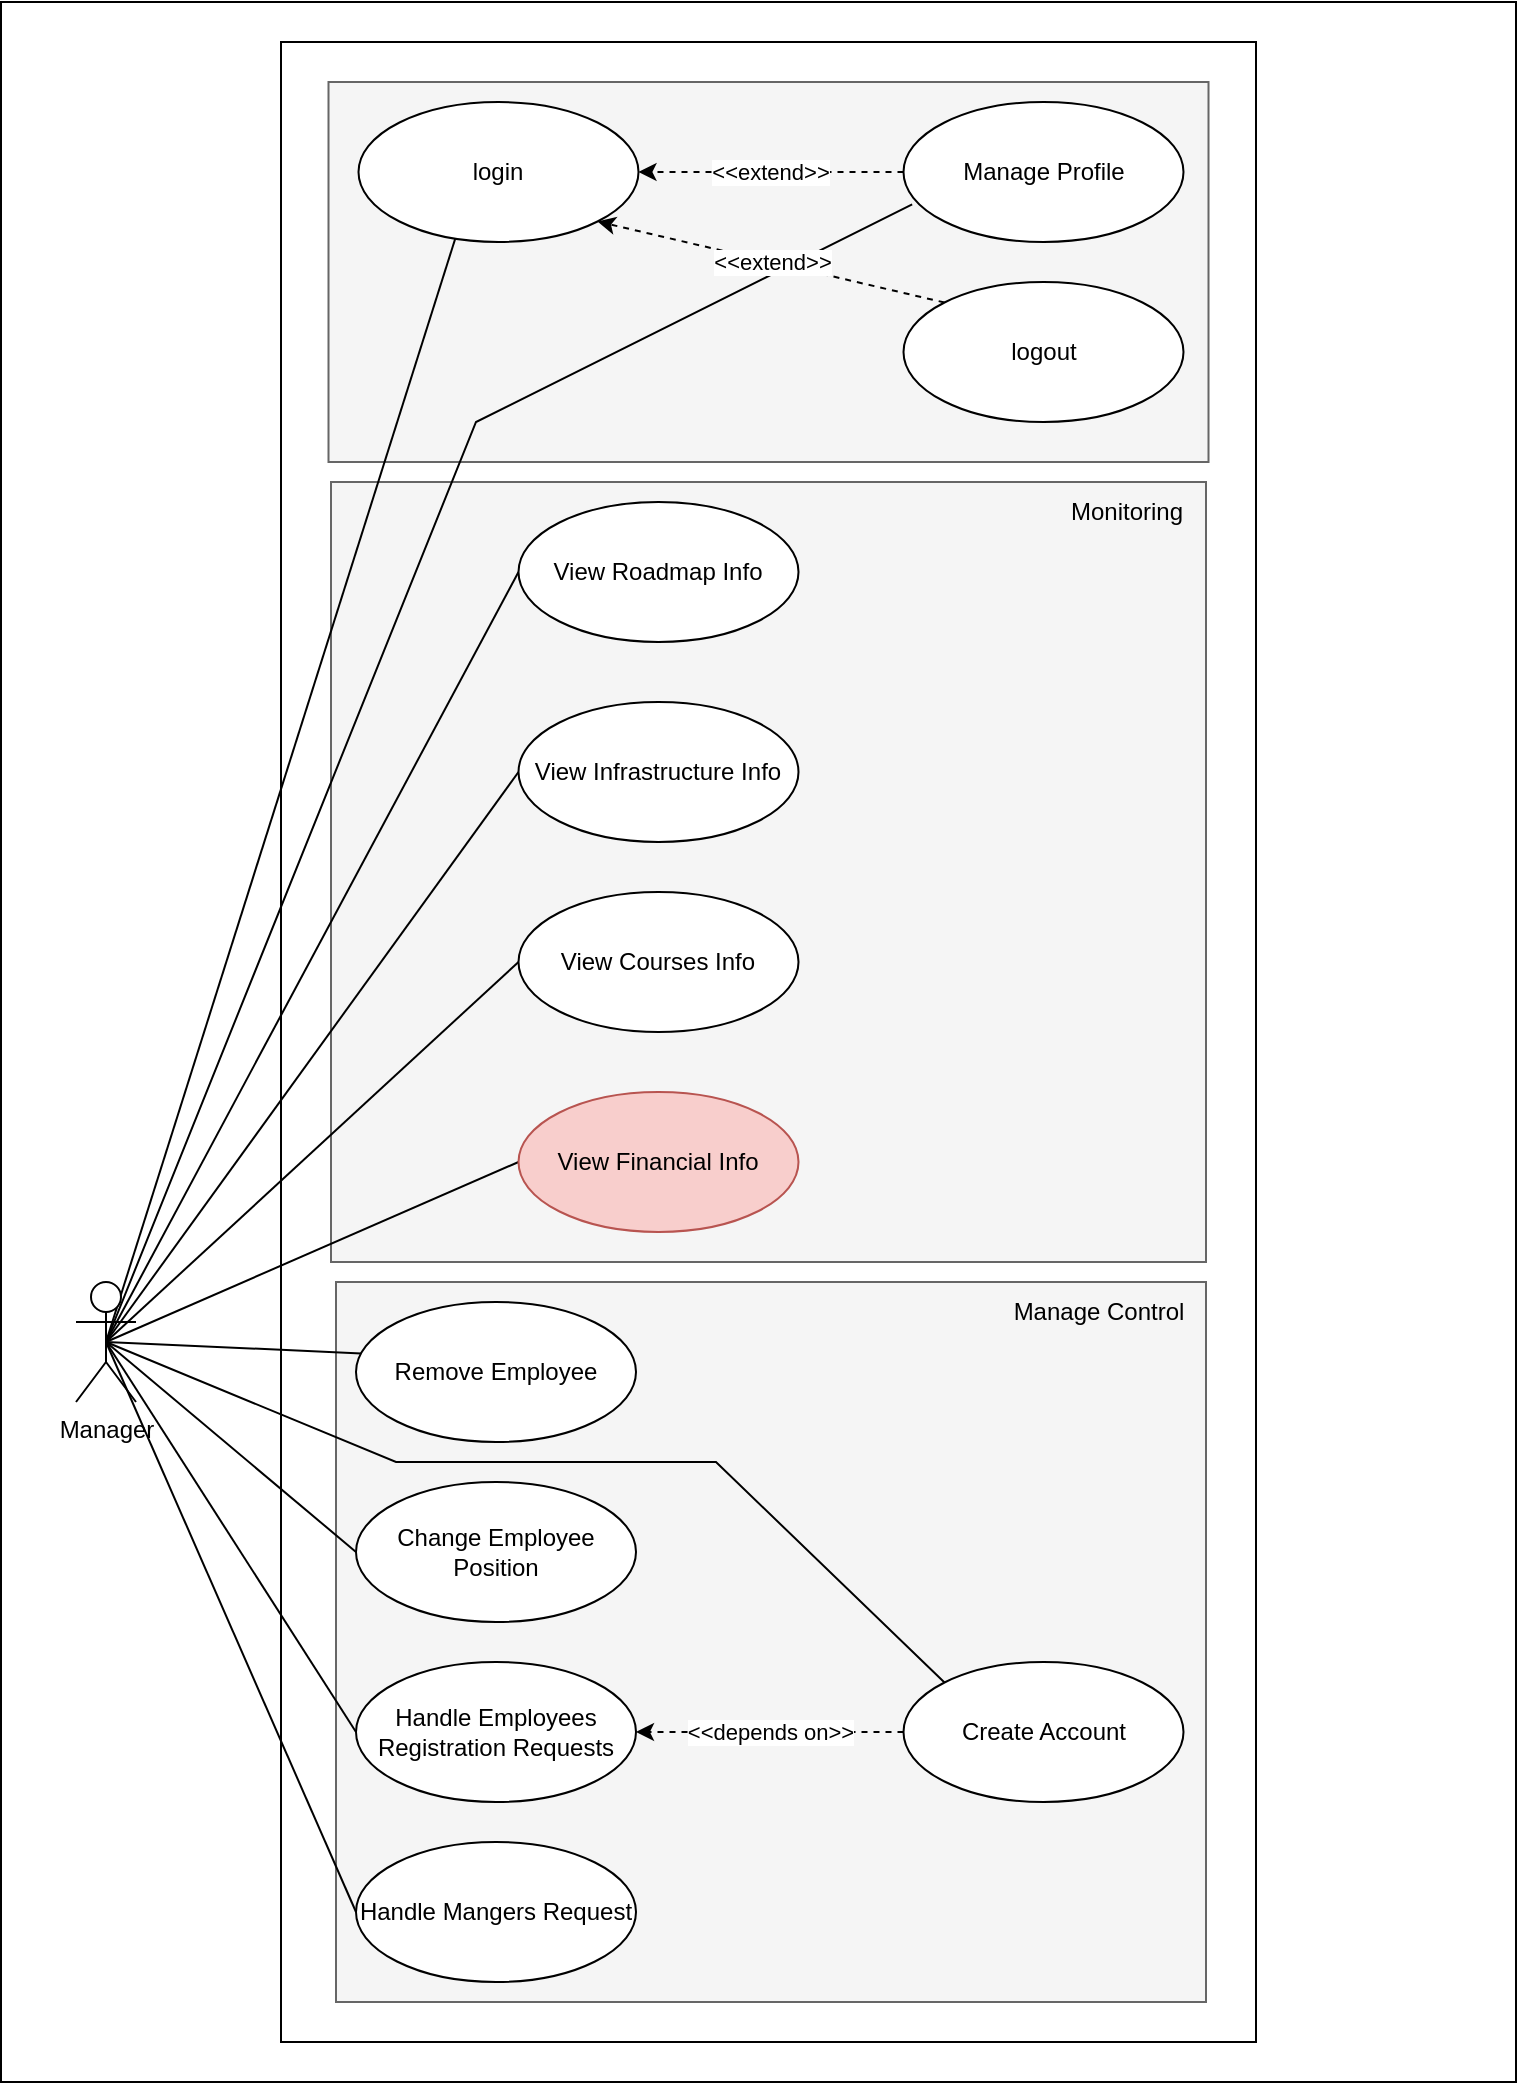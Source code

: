 <mxfile version="22.0.0" type="github">
  <diagram name="Page-1" id="e-LUPOi7N9P8qnzKd833">
    <mxGraphModel dx="-1260" dy="1817" grid="1" gridSize="10" guides="1" tooltips="1" connect="1" arrows="1" fold="1" page="1" pageScale="1" pageWidth="827" pageHeight="1169" math="0" shadow="0">
      <root>
        <mxCell id="0" />
        <mxCell id="1" parent="0" />
        <mxCell id="hfPYTL3Dx7AcZHMc5cl9-1" value="" style="rounded=0;whiteSpace=wrap;html=1;movable=1;resizable=1;rotatable=1;deletable=1;editable=1;locked=0;connectable=1;" parent="1" vertex="1">
          <mxGeometry x="2492.5" y="-20" width="757.5" height="1040" as="geometry" />
        </mxCell>
        <mxCell id="hfPYTL3Dx7AcZHMc5cl9-2" value="" style="rounded=0;whiteSpace=wrap;html=1;movable=1;resizable=1;rotatable=1;deletable=1;editable=1;locked=0;connectable=1;" parent="1" vertex="1">
          <mxGeometry x="2632.5" width="487.5" height="1000" as="geometry" />
        </mxCell>
        <mxCell id="hfPYTL3Dx7AcZHMc5cl9-3" value="" style="rounded=0;whiteSpace=wrap;html=1;fillColor=#f5f5f5;fontColor=#333333;strokeColor=#666666;container=0;" parent="1" vertex="1">
          <mxGeometry x="2660" y="620" width="435" height="360" as="geometry" />
        </mxCell>
        <mxCell id="hfPYTL3Dx7AcZHMc5cl9-4" value="" style="rounded=0;whiteSpace=wrap;html=1;fillColor=#f5f5f5;fontColor=#333333;strokeColor=#666666;" parent="1" vertex="1">
          <mxGeometry x="2656.25" y="20" width="440" height="190" as="geometry" />
        </mxCell>
        <mxCell id="hfPYTL3Dx7AcZHMc5cl9-5" value="" style="rounded=0;whiteSpace=wrap;html=1;fillColor=#f5f5f5;fontColor=#333333;strokeColor=#666666;" parent="1" vertex="1">
          <mxGeometry x="2657.5" y="220" width="437.5" height="390" as="geometry" />
        </mxCell>
        <mxCell id="hfPYTL3Dx7AcZHMc5cl9-9" style="rounded=0;orthogonalLoop=1;jettySize=auto;html=1;exitX=0.5;exitY=0.5;exitDx=0;exitDy=0;exitPerimeter=0;entryX=0.5;entryY=0;entryDx=0;entryDy=0;endArrow=none;endFill=0;" parent="1" source="hfPYTL3Dx7AcZHMc5cl9-20" target="hfPYTL3Dx7AcZHMc5cl9-21" edge="1">
          <mxGeometry relative="1" as="geometry">
            <Array as="points" />
          </mxGeometry>
        </mxCell>
        <mxCell id="hfPYTL3Dx7AcZHMc5cl9-10" style="rounded=0;orthogonalLoop=1;jettySize=auto;html=1;exitX=0.5;exitY=0.5;exitDx=0;exitDy=0;exitPerimeter=0;entryX=0;entryY=0.5;entryDx=0;entryDy=0;endArrow=none;endFill=0;" parent="1" source="hfPYTL3Dx7AcZHMc5cl9-20" target="hfPYTL3Dx7AcZHMc5cl9-35" edge="1">
          <mxGeometry relative="1" as="geometry" />
        </mxCell>
        <mxCell id="hfPYTL3Dx7AcZHMc5cl9-11" style="rounded=0;orthogonalLoop=1;jettySize=auto;html=1;exitX=0.5;exitY=0.5;exitDx=0;exitDy=0;exitPerimeter=0;entryX=0;entryY=0.5;entryDx=0;entryDy=0;endArrow=none;endFill=0;" parent="1" source="hfPYTL3Dx7AcZHMc5cl9-20" target="hfPYTL3Dx7AcZHMc5cl9-34" edge="1">
          <mxGeometry relative="1" as="geometry" />
        </mxCell>
        <mxCell id="hfPYTL3Dx7AcZHMc5cl9-12" style="rounded=0;orthogonalLoop=1;jettySize=auto;html=1;exitX=0.5;exitY=0.5;exitDx=0;exitDy=0;exitPerimeter=0;entryX=0;entryY=0.5;entryDx=0;entryDy=0;endArrow=none;endFill=0;" parent="1" source="hfPYTL3Dx7AcZHMc5cl9-20" target="hfPYTL3Dx7AcZHMc5cl9-36" edge="1">
          <mxGeometry relative="1" as="geometry" />
        </mxCell>
        <mxCell id="hfPYTL3Dx7AcZHMc5cl9-13" style="rounded=0;orthogonalLoop=1;jettySize=auto;html=1;exitX=0.5;exitY=0.5;exitDx=0;exitDy=0;exitPerimeter=0;entryX=0;entryY=0.5;entryDx=0;entryDy=0;endArrow=none;endFill=0;" parent="1" source="hfPYTL3Dx7AcZHMc5cl9-20" target="hfPYTL3Dx7AcZHMc5cl9-37" edge="1">
          <mxGeometry relative="1" as="geometry" />
        </mxCell>
        <mxCell id="hfPYTL3Dx7AcZHMc5cl9-14" style="rounded=0;orthogonalLoop=1;jettySize=auto;html=1;exitX=0.5;exitY=0.5;exitDx=0;exitDy=0;exitPerimeter=0;entryX=0.019;entryY=0.367;entryDx=0;entryDy=0;entryPerimeter=0;endArrow=none;endFill=0;" parent="1" source="hfPYTL3Dx7AcZHMc5cl9-20" target="hfPYTL3Dx7AcZHMc5cl9-43" edge="1">
          <mxGeometry relative="1" as="geometry" />
        </mxCell>
        <mxCell id="hfPYTL3Dx7AcZHMc5cl9-15" style="rounded=0;orthogonalLoop=1;jettySize=auto;html=1;exitX=0.5;exitY=0.5;exitDx=0;exitDy=0;exitPerimeter=0;entryX=0;entryY=0.5;entryDx=0;entryDy=0;endArrow=none;endFill=0;" parent="1" source="hfPYTL3Dx7AcZHMc5cl9-20" target="hfPYTL3Dx7AcZHMc5cl9-46" edge="1">
          <mxGeometry relative="1" as="geometry" />
        </mxCell>
        <mxCell id="hfPYTL3Dx7AcZHMc5cl9-16" style="rounded=0;orthogonalLoop=1;jettySize=auto;html=1;exitX=0.5;exitY=0.5;exitDx=0;exitDy=0;exitPerimeter=0;entryX=0;entryY=0.5;entryDx=0;entryDy=0;endArrow=none;endFill=0;" parent="1" source="hfPYTL3Dx7AcZHMc5cl9-20" target="hfPYTL3Dx7AcZHMc5cl9-42" edge="1">
          <mxGeometry relative="1" as="geometry" />
        </mxCell>
        <mxCell id="hfPYTL3Dx7AcZHMc5cl9-17" style="rounded=0;orthogonalLoop=1;jettySize=auto;html=1;exitX=0.5;exitY=0.5;exitDx=0;exitDy=0;exitPerimeter=0;entryX=0;entryY=0.5;entryDx=0;entryDy=0;endArrow=none;endFill=0;" parent="1" source="hfPYTL3Dx7AcZHMc5cl9-20" target="hfPYTL3Dx7AcZHMc5cl9-47" edge="1">
          <mxGeometry relative="1" as="geometry" />
        </mxCell>
        <mxCell id="hfPYTL3Dx7AcZHMc5cl9-19" style="rounded=0;orthogonalLoop=1;jettySize=auto;html=1;exitX=0.5;exitY=0.5;exitDx=0;exitDy=0;exitPerimeter=0;entryX=0;entryY=0;entryDx=0;entryDy=0;endArrow=none;endFill=0;" parent="1" source="hfPYTL3Dx7AcZHMc5cl9-20" target="hfPYTL3Dx7AcZHMc5cl9-45" edge="1">
          <mxGeometry relative="1" as="geometry">
            <Array as="points">
              <mxPoint x="2690" y="710" />
              <mxPoint x="2850" y="710" />
            </Array>
          </mxGeometry>
        </mxCell>
        <mxCell id="hfPYTL3Dx7AcZHMc5cl9-50" style="rounded=0;orthogonalLoop=1;jettySize=auto;html=1;exitX=0.5;exitY=0.5;exitDx=0;exitDy=0;exitPerimeter=0;entryX=0.031;entryY=0.732;entryDx=0;entryDy=0;entryPerimeter=0;endArrow=none;endFill=0;" parent="1" source="hfPYTL3Dx7AcZHMc5cl9-20" target="hfPYTL3Dx7AcZHMc5cl9-23" edge="1">
          <mxGeometry relative="1" as="geometry">
            <Array as="points">
              <mxPoint x="2730" y="190" />
            </Array>
          </mxGeometry>
        </mxCell>
        <mxCell id="hfPYTL3Dx7AcZHMc5cl9-20" value="Manager" style="shape=umlActor;verticalLabelPosition=bottom;verticalAlign=top;html=1;outlineConnect=0;" parent="1" vertex="1">
          <mxGeometry x="2530" y="620" width="30" height="60" as="geometry" />
        </mxCell>
        <mxCell id="hfPYTL3Dx7AcZHMc5cl9-21" value="login" style="ellipse;whiteSpace=wrap;html=1;" parent="1" vertex="1">
          <mxGeometry x="2671.25" y="30" width="140" height="70" as="geometry" />
        </mxCell>
        <mxCell id="hfPYTL3Dx7AcZHMc5cl9-22" value="&amp;lt;&amp;lt;extend&amp;gt;&amp;gt;" style="edgeStyle=orthogonalEdgeStyle;rounded=0;orthogonalLoop=1;jettySize=auto;html=1;dashed=1;" parent="1" source="hfPYTL3Dx7AcZHMc5cl9-23" target="hfPYTL3Dx7AcZHMc5cl9-21" edge="1">
          <mxGeometry relative="1" as="geometry" />
        </mxCell>
        <mxCell id="hfPYTL3Dx7AcZHMc5cl9-23" value="Manage Profile" style="ellipse;whiteSpace=wrap;html=1;" parent="1" vertex="1">
          <mxGeometry x="2943.75" y="30" width="140" height="70" as="geometry" />
        </mxCell>
        <mxCell id="hfPYTL3Dx7AcZHMc5cl9-27" style="rounded=0;orthogonalLoop=1;jettySize=auto;html=1;exitX=0;exitY=0.5;exitDx=0;exitDy=0;dashed=1;" parent="1" source="hfPYTL3Dx7AcZHMc5cl9-29" edge="1">
          <mxGeometry relative="1" as="geometry">
            <mxPoint x="2810.903" y="756.517" as="targetPoint" />
          </mxGeometry>
        </mxCell>
        <mxCell id="hfPYTL3Dx7AcZHMc5cl9-30" style="rounded=0;orthogonalLoop=1;jettySize=auto;html=1;exitX=0;exitY=0.5;exitDx=0;exitDy=0;entryX=1;entryY=1;entryDx=0;entryDy=0;dashed=1;" parent="1" source="hfPYTL3Dx7AcZHMc5cl9-32" edge="1">
          <mxGeometry relative="1" as="geometry">
            <mxPoint x="2790.747" y="784.749" as="targetPoint" />
          </mxGeometry>
        </mxCell>
        <mxCell id="hfPYTL3Dx7AcZHMc5cl9-34" value="View Infrastructure Info" style="ellipse;whiteSpace=wrap;html=1;" parent="1" vertex="1">
          <mxGeometry x="2751.25" y="330" width="140" height="70" as="geometry" />
        </mxCell>
        <mxCell id="hfPYTL3Dx7AcZHMc5cl9-35" value="View Roadmap Info" style="ellipse;whiteSpace=wrap;html=1;" parent="1" vertex="1">
          <mxGeometry x="2751.25" y="230" width="140" height="70" as="geometry" />
        </mxCell>
        <mxCell id="hfPYTL3Dx7AcZHMc5cl9-36" value="View Courses Info" style="ellipse;whiteSpace=wrap;html=1;" parent="1" vertex="1">
          <mxGeometry x="2751.25" y="425" width="140" height="70" as="geometry" />
        </mxCell>
        <mxCell id="hfPYTL3Dx7AcZHMc5cl9-37" value="View Financial Info" style="ellipse;whiteSpace=wrap;html=1;fillColor=#f8cecc;strokeColor=#b85450;" parent="1" vertex="1">
          <mxGeometry x="2751.25" y="525" width="140" height="70" as="geometry" />
        </mxCell>
        <mxCell id="hfPYTL3Dx7AcZHMc5cl9-38" value="&amp;lt;&amp;lt;extend&amp;gt;&amp;gt;" style="rounded=0;orthogonalLoop=1;jettySize=auto;html=1;exitX=0;exitY=0;exitDx=0;exitDy=0;entryX=1;entryY=1;entryDx=0;entryDy=0;dashed=1;" parent="1" source="hfPYTL3Dx7AcZHMc5cl9-39" target="hfPYTL3Dx7AcZHMc5cl9-21" edge="1">
          <mxGeometry relative="1" as="geometry" />
        </mxCell>
        <mxCell id="hfPYTL3Dx7AcZHMc5cl9-39" value="logout" style="ellipse;whiteSpace=wrap;html=1;" parent="1" vertex="1">
          <mxGeometry x="2943.75" y="120" width="140" height="70" as="geometry" />
        </mxCell>
        <mxCell id="hfPYTL3Dx7AcZHMc5cl9-41" value="Monitoring" style="text;html=1;align=center;verticalAlign=middle;resizable=0;points=[];autosize=1;strokeColor=none;fillColor=none;" parent="1" vertex="1">
          <mxGeometry x="3015" y="220" width="80" height="30" as="geometry" />
        </mxCell>
        <mxCell id="hfPYTL3Dx7AcZHMc5cl9-42" value="Handle Employees Registration Requests" style="ellipse;whiteSpace=wrap;html=1;" parent="1" vertex="1">
          <mxGeometry x="2670" y="810" width="140" height="70" as="geometry" />
        </mxCell>
        <mxCell id="hfPYTL3Dx7AcZHMc5cl9-43" value="Remove Employee" style="ellipse;whiteSpace=wrap;html=1;" parent="1" vertex="1">
          <mxGeometry x="2670" y="630" width="140" height="70" as="geometry" />
        </mxCell>
        <mxCell id="hfPYTL3Dx7AcZHMc5cl9-44" value="&amp;lt;&amp;lt;depends on&amp;gt;&amp;gt;" style="edgeStyle=orthogonalEdgeStyle;rounded=0;orthogonalLoop=1;jettySize=auto;html=1;dashed=1;" parent="1" source="hfPYTL3Dx7AcZHMc5cl9-45" target="hfPYTL3Dx7AcZHMc5cl9-42" edge="1">
          <mxGeometry relative="1" as="geometry" />
        </mxCell>
        <mxCell id="hfPYTL3Dx7AcZHMc5cl9-45" value="Create Account" style="ellipse;whiteSpace=wrap;html=1;" parent="1" vertex="1">
          <mxGeometry x="2943.75" y="810" width="140" height="70" as="geometry" />
        </mxCell>
        <mxCell id="hfPYTL3Dx7AcZHMc5cl9-46" value="Change Employee Position" style="ellipse;whiteSpace=wrap;html=1;" parent="1" vertex="1">
          <mxGeometry x="2670" y="720" width="140" height="70" as="geometry" />
        </mxCell>
        <mxCell id="hfPYTL3Dx7AcZHMc5cl9-47" value="Handle Mangers Request" style="ellipse;whiteSpace=wrap;html=1;" parent="1" vertex="1">
          <mxGeometry x="2670" y="900" width="140" height="70" as="geometry" />
        </mxCell>
        <mxCell id="hfPYTL3Dx7AcZHMc5cl9-49" value="Manage Control" style="text;html=1;align=center;verticalAlign=middle;resizable=0;points=[];autosize=1;strokeColor=none;fillColor=none;" parent="1" vertex="1">
          <mxGeometry x="2986.25" y="620" width="110" height="30" as="geometry" />
        </mxCell>
      </root>
    </mxGraphModel>
  </diagram>
</mxfile>
